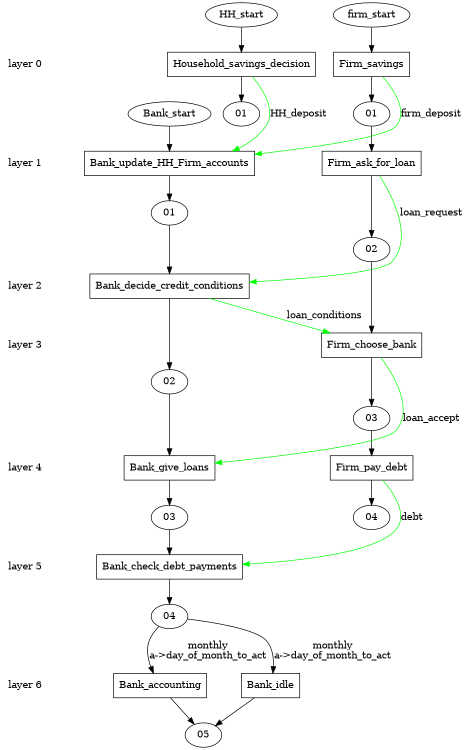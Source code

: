digraph state_graph {
	rankdir=TB;
	size="8,5;"
	layer_0 [shape=plaintext, label="layer 0"];
	layer_1 [shape=plaintext, label="layer 1"];
	layer_0 -> layer_1 [style=invis];
	layer_2 [shape=plaintext, label="layer 2"];
	layer_1 -> layer_2 [style=invis];
	layer_3 [shape=plaintext, label="layer 3"];
	layer_2 -> layer_3 [style=invis];
	layer_4 [shape=plaintext, label="layer 4"];
	layer_3 -> layer_4 [style=invis];
	layer_5 [shape=plaintext, label="layer 5"];
	layer_4 -> layer_5 [style=invis];
	layer_6 [shape=plaintext, label="layer 6"];
	layer_5 -> layer_6 [style=invis];
	
	/* States */
	Firm_04 [label = "04"]
	Firm_03 [label = "03"]
	Firm_02 [label = "02"]
	Firm_01 [label = "01"]
	Firm_firm_start [label = "firm_start"]
	Bank_05 [label = "05"]
	Bank_04 [label = "04"]
	Bank_03 [label = "03"]
	Bank_02 [label = "02"]
	Bank_01 [label = "01"]
	Bank_Bank_start [label = "Bank_start"]
	Household_01 [label = "01"]
	Household_HH_start [label = "HH_start"]
	Firm_Firm_savings_firm_start_01 [label = "Firm_savings", shape = rect]
	Firm_Firm_ask_for_loan_01_02 [label = "Firm_ask_for_loan", shape = rect]
	Firm_Firm_choose_bank_02_03 [label = "Firm_choose_bank", shape = rect]
	Firm_Firm_pay_debt_03_04 [label = "Firm_pay_debt", shape = rect]
	Bank_Bank_update_HH_Firm_accounts_Bank_start_01 [label = "Bank_update_HH_Firm_accounts", shape = rect]
	Bank_Bank_decide_credit_conditions_01_02 [label = "Bank_decide_credit_conditions", shape = rect]
	Bank_Bank_give_loans_02_03 [label = "Bank_give_loans", shape = rect]
	Bank_Bank_check_debt_payments_03_04 [label = "Bank_check_debt_payments", shape = rect]
	Bank_Bank_accounting_04_05 [label = "Bank_accounting", shape = rect]
	Bank_Bank_idle_04_05 [label = "Bank_idle", shape = rect]
	Household_Household_savings_decision_HH_start_01 [label = "Household_savings_decision", shape = rect]
	
	/* Transitions */
	Firm_firm_start -> Firm_Firm_savings_firm_start_01;
	Firm_Firm_savings_firm_start_01 -> Firm_01;
	Firm_01 -> Firm_Firm_ask_for_loan_01_02;
	Firm_Firm_ask_for_loan_01_02 -> Firm_02;
	Firm_02 -> Firm_Firm_choose_bank_02_03;
	Firm_Firm_choose_bank_02_03 -> Firm_03;
	Firm_03 -> Firm_Firm_pay_debt_03_04;
	Firm_Firm_pay_debt_03_04 -> Firm_04;
	Bank_Bank_start -> Bank_Bank_update_HH_Firm_accounts_Bank_start_01;
	Bank_Bank_update_HH_Firm_accounts_Bank_start_01 -> Bank_01;
	Bank_01 -> Bank_Bank_decide_credit_conditions_01_02;
	Bank_Bank_decide_credit_conditions_01_02 -> Bank_02;
	Bank_02 -> Bank_Bank_give_loans_02_03;
	Bank_Bank_give_loans_02_03 -> Bank_03;
	Bank_03 -> Bank_Bank_check_debt_payments_03_04;
	Bank_Bank_check_debt_payments_03_04 -> Bank_04;
	Bank_04 -> Bank_Bank_accounting_04_05 [ label = "monthly\na->day_of_month_to_act"];
	Bank_Bank_accounting_04_05 -> Bank_05;
	Bank_04 -> Bank_Bank_idle_04_05 [ label = "monthly\na->day_of_month_to_act"];
	Bank_Bank_idle_04_05 -> Bank_05;
	Household_HH_start -> Household_Household_savings_decision_HH_start_01;
	Household_Household_savings_decision_HH_start_01 -> Household_01;
	
	/* Communications */
	Firm_Firm_pay_debt_03_04 -> Bank_Bank_check_debt_payments_03_04 [ label = "debt" color="#00ff00" constraint=false];
	Firm_Firm_choose_bank_02_03 -> Bank_Bank_give_loans_02_03 [ label = "loan_accept" color="#00ff00" constraint=false];
	Firm_Firm_ask_for_loan_01_02 -> Bank_Bank_decide_credit_conditions_01_02 [ label = "loan_request" color="#00ff00" constraint=false];
	Household_Household_savings_decision_HH_start_01 -> Bank_Bank_update_HH_Firm_accounts_Bank_start_01 [ label = "HH_deposit" color="#00ff00" constraint=false];
	Firm_Firm_savings_firm_start_01 -> Bank_Bank_update_HH_Firm_accounts_Bank_start_01 [ label = "firm_deposit" color="#00ff00" constraint=false];
	Bank_Bank_decide_credit_conditions_01_02 -> Firm_Firm_choose_bank_02_03 [ label = "loan_conditions" color="#00ff00" constraint=false];
	{ rank=same; layer_0;  Firm_Firm_savings_firm_start_01;  Household_Household_savings_decision_HH_start_01; }
	{ rank=same; layer_1;  Firm_Firm_ask_for_loan_01_02;  Bank_Bank_update_HH_Firm_accounts_Bank_start_01; }
	{ rank=same; layer_2;  Bank_Bank_decide_credit_conditions_01_02; }
	{ rank=same; layer_3;  Firm_Firm_choose_bank_02_03; }
	{ rank=same; layer_4;  Firm_Firm_pay_debt_03_04;  Bank_Bank_give_loans_02_03; }
	{ rank=same; layer_5;  Bank_Bank_check_debt_payments_03_04; }
	{ rank=same; layer_6;  Bank_Bank_accounting_04_05;  Bank_Bank_idle_04_05; }
}